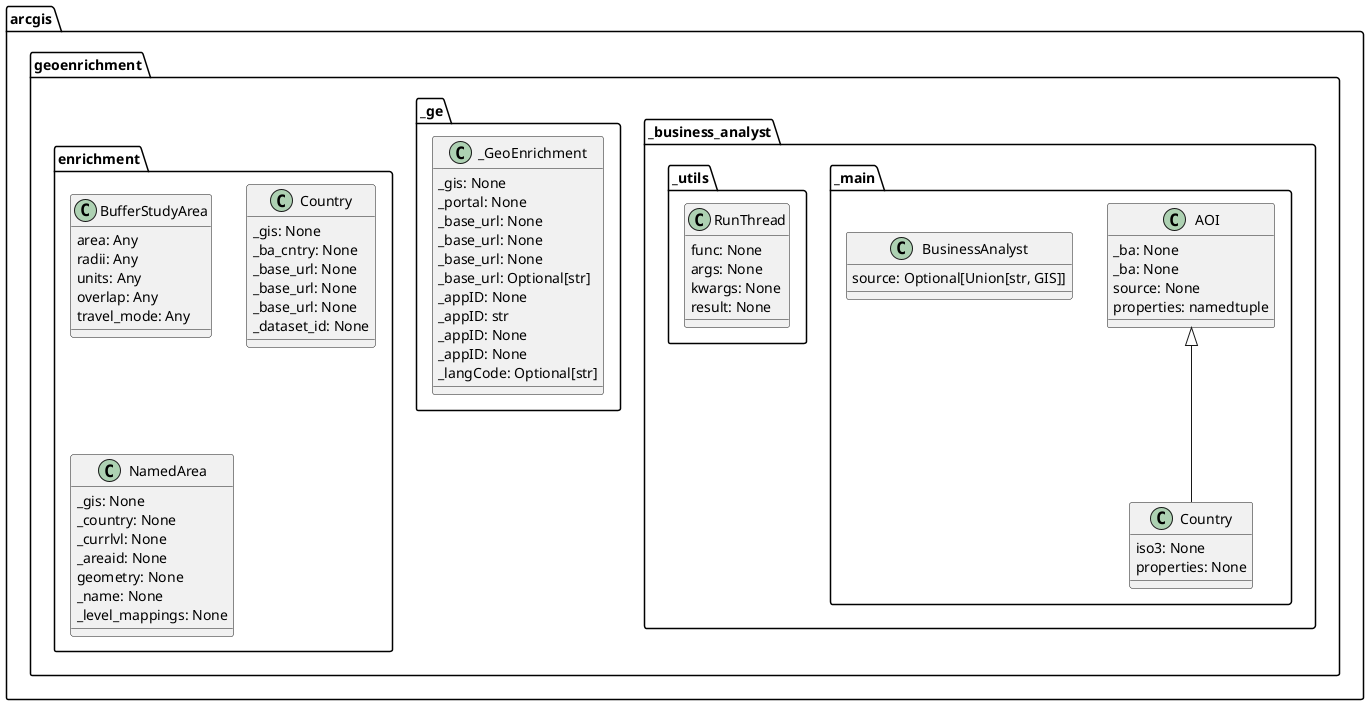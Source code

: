 @startuml
class arcgis.geoenrichment._business_analyst._main.AOI {
  _ba: None
  _ba: None
  source: None
  properties: namedtuple
}
class arcgis.geoenrichment._business_analyst._main.BusinessAnalyst {
  source: Optional[Union[str, GIS]]
}
class arcgis.geoenrichment._business_analyst._main.Country {
  iso3: None
  properties: None
}
class arcgis.geoenrichment._business_analyst._utils.RunThread {
  func: None
  args: None
  kwargs: None
  result: None
}
class arcgis.geoenrichment._ge._GeoEnrichment {
  _gis: None
  _portal: None
  _base_url: None
  _base_url: None
  _base_url: None
  _base_url: Optional[str]
  _appID: None
  _appID: str
  _appID: None
  _appID: None
  _langCode: Optional[str]
}
class arcgis.geoenrichment.enrichment.BufferStudyArea {
  area: Any
  radii: Any
  units: Any
  overlap: Any
  travel_mode: Any
}
class arcgis.geoenrichment.enrichment.Country {
  _gis: None
  _ba_cntry: None
  _base_url: None
  _base_url: None
  _base_url: None
  _dataset_id: None
}
class arcgis.geoenrichment.enrichment.NamedArea {
  _gis: None
  _country: None
  _currlvl: None
  _areaid: None
  geometry: None
  _name: None
  _level_mappings: None
}
arcgis.geoenrichment._business_analyst._main.AOI <|-- arcgis.geoenrichment._business_analyst._main.Country
@enduml
